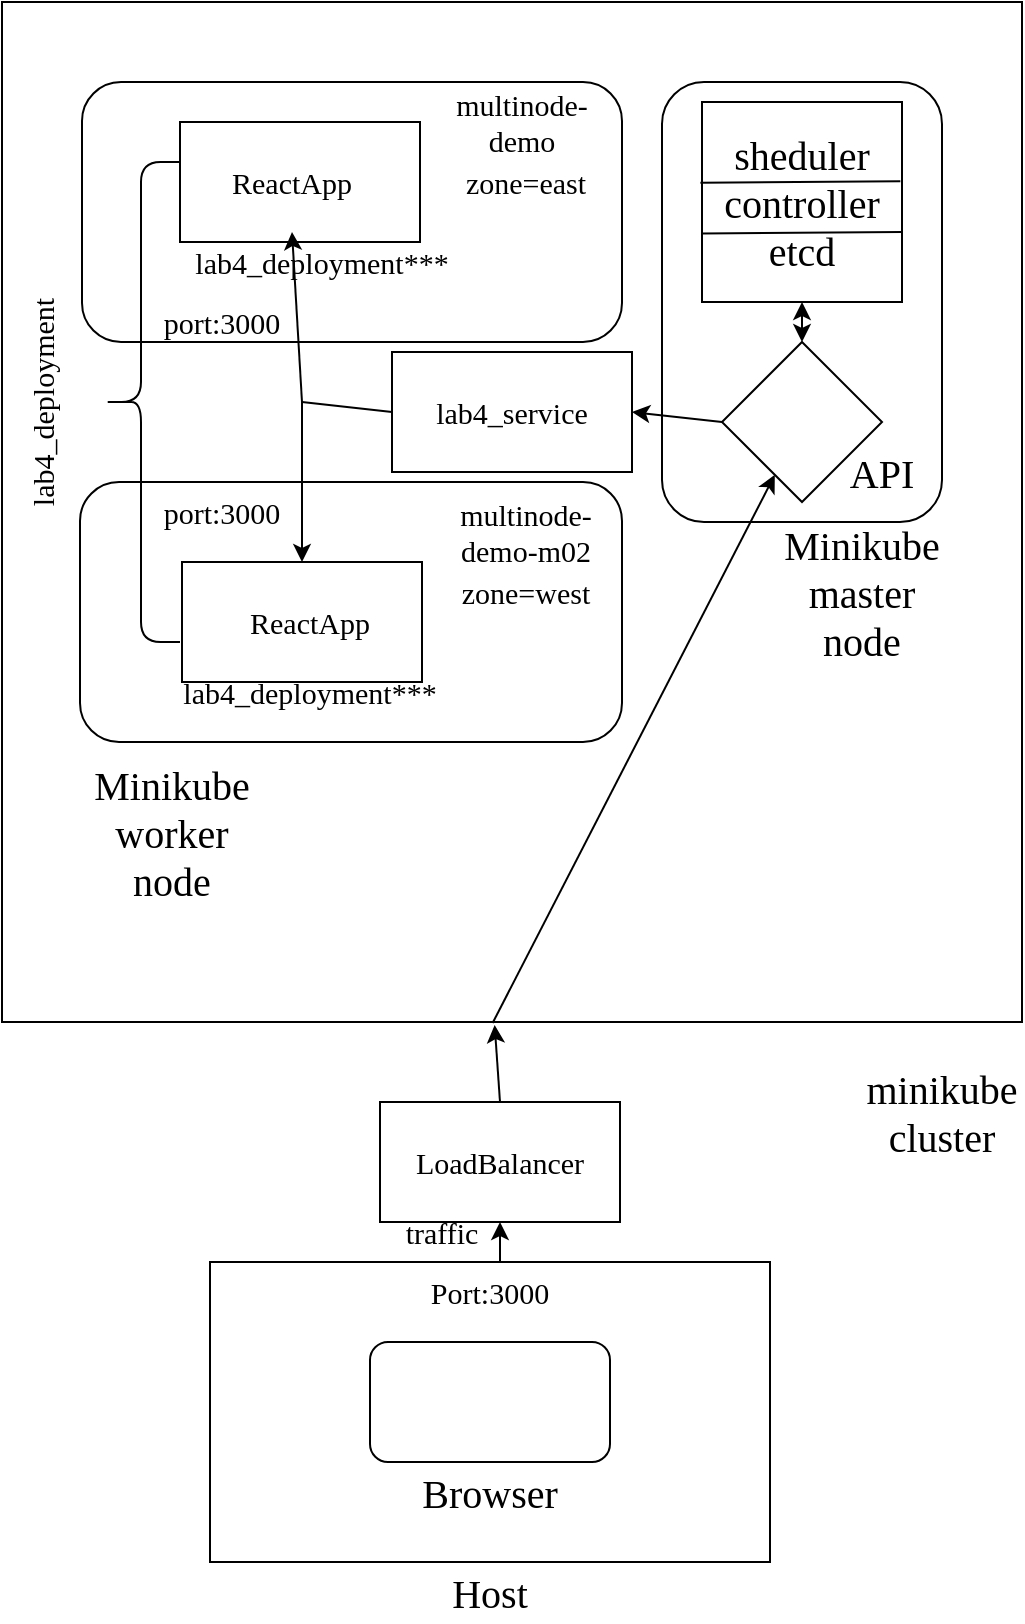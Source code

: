 <mxfile version="20.7.4" type="device"><diagram id="nDbbnNNauu_-PaAUMu-X" name="Страница 1"><mxGraphModel dx="1434" dy="1942" grid="1" gridSize="10" guides="1" tooltips="1" connect="1" arrows="1" fold="1" page="1" pageScale="1" pageWidth="827" pageHeight="1169" math="0" shadow="0"><root><mxCell id="0"/><mxCell id="1" parent="0"/><mxCell id="YRIsYIGgqFPjhDVwP6th-1" value="" style="rounded=0;whiteSpace=wrap;html=1;" vertex="1" parent="1"><mxGeometry x="274" y="530" width="280" height="150" as="geometry"/></mxCell><mxCell id="YRIsYIGgqFPjhDVwP6th-2" value="&lt;font face=&quot;Comic Sans MS&quot; style=&quot;font-size: 20px;&quot;&gt;Host&lt;/font&gt;" style="text;html=1;strokeColor=none;fillColor=none;align=center;verticalAlign=middle;whiteSpace=wrap;rounded=0;" vertex="1" parent="1"><mxGeometry x="384" y="680" width="60" height="30" as="geometry"/></mxCell><mxCell id="YRIsYIGgqFPjhDVwP6th-4" value="" style="rounded=1;whiteSpace=wrap;html=1;fontFamily=Comic Sans MS;fontSize=20;" vertex="1" parent="1"><mxGeometry x="354" y="570" width="120" height="60" as="geometry"/></mxCell><mxCell id="YRIsYIGgqFPjhDVwP6th-5" value="Browser" style="text;html=1;strokeColor=none;fillColor=none;align=center;verticalAlign=middle;whiteSpace=wrap;rounded=0;fontFamily=Comic Sans MS;fontSize=20;" vertex="1" parent="1"><mxGeometry x="384" y="630" width="60" height="30" as="geometry"/></mxCell><mxCell id="YRIsYIGgqFPjhDVwP6th-6" value="" style="whiteSpace=wrap;html=1;aspect=fixed;fontFamily=Comic Sans MS;fontSize=20;" vertex="1" parent="1"><mxGeometry x="170" y="-100" width="510" height="510" as="geometry"/></mxCell><mxCell id="YRIsYIGgqFPjhDVwP6th-7" value="minikube cluster" style="text;html=1;strokeColor=none;fillColor=none;align=center;verticalAlign=middle;whiteSpace=wrap;rounded=0;fontFamily=Comic Sans MS;fontSize=20;" vertex="1" parent="1"><mxGeometry x="610" y="440" width="60" height="30" as="geometry"/></mxCell><mxCell id="YRIsYIGgqFPjhDVwP6th-10" value="" style="rounded=1;whiteSpace=wrap;html=1;fontFamily=Comic Sans MS;fontSize=20;" vertex="1" parent="1"><mxGeometry x="210" y="-60" width="270" height="130" as="geometry"/></mxCell><mxCell id="YRIsYIGgqFPjhDVwP6th-11" value="" style="rounded=1;whiteSpace=wrap;html=1;fontFamily=Comic Sans MS;fontSize=20;" vertex="1" parent="1"><mxGeometry x="500" y="-60" width="140" height="220" as="geometry"/></mxCell><mxCell id="YRIsYIGgqFPjhDVwP6th-12" value="Minikube worker node" style="text;html=1;strokeColor=none;fillColor=none;align=center;verticalAlign=middle;whiteSpace=wrap;rounded=0;fontFamily=Comic Sans MS;fontSize=20;" vertex="1" parent="1"><mxGeometry x="225" y="300" width="60" height="30" as="geometry"/></mxCell><mxCell id="YRIsYIGgqFPjhDVwP6th-13" value="Minikube master node" style="text;html=1;strokeColor=none;fillColor=none;align=center;verticalAlign=middle;whiteSpace=wrap;rounded=0;fontFamily=Comic Sans MS;fontSize=20;" vertex="1" parent="1"><mxGeometry x="570" y="180" width="60" height="30" as="geometry"/></mxCell><mxCell id="YRIsYIGgqFPjhDVwP6th-15" value="" style="rounded=0;whiteSpace=wrap;html=1;fontFamily=Comic Sans MS;fontSize=20;" vertex="1" parent="1"><mxGeometry x="259" y="-40" width="120" height="60" as="geometry"/></mxCell><mxCell id="YRIsYIGgqFPjhDVwP6th-17" value="" style="rhombus;whiteSpace=wrap;html=1;fontFamily=Comic Sans MS;fontSize=20;" vertex="1" parent="1"><mxGeometry x="530" y="70" width="80" height="80" as="geometry"/></mxCell><mxCell id="YRIsYIGgqFPjhDVwP6th-18" value="API" style="text;html=1;strokeColor=none;fillColor=none;align=center;verticalAlign=middle;whiteSpace=wrap;rounded=0;fontFamily=Comic Sans MS;fontSize=20;" vertex="1" parent="1"><mxGeometry x="580" y="120" width="60" height="30" as="geometry"/></mxCell><mxCell id="YRIsYIGgqFPjhDVwP6th-19" value="" style="endArrow=classic;html=1;rounded=0;fontFamily=Comic Sans MS;fontSize=20;exitX=0.481;exitY=1.001;exitDx=0;exitDy=0;exitPerimeter=0;" edge="1" parent="1" source="YRIsYIGgqFPjhDVwP6th-6" target="YRIsYIGgqFPjhDVwP6th-17"><mxGeometry width="50" height="50" relative="1" as="geometry"><mxPoint x="390" y="260" as="sourcePoint"/><mxPoint x="440" y="210" as="targetPoint"/></mxGeometry></mxCell><mxCell id="YRIsYIGgqFPjhDVwP6th-23" value="" style="whiteSpace=wrap;html=1;aspect=fixed;fontFamily=Comic Sans MS;fontSize=20;" vertex="1" parent="1"><mxGeometry x="520" y="-50" width="100" height="100" as="geometry"/></mxCell><mxCell id="YRIsYIGgqFPjhDVwP6th-24" value="sheduler&lt;br&gt;controller&lt;br&gt;etcd" style="text;html=1;strokeColor=none;fillColor=none;align=center;verticalAlign=middle;whiteSpace=wrap;rounded=0;fontFamily=Comic Sans MS;fontSize=20;" vertex="1" parent="1"><mxGeometry x="540" y="-15" width="60" height="30" as="geometry"/></mxCell><mxCell id="YRIsYIGgqFPjhDVwP6th-25" value="" style="endArrow=none;html=1;rounded=0;fontFamily=Comic Sans MS;fontSize=20;entryX=-0.008;entryY=0.404;entryDx=0;entryDy=0;entryPerimeter=0;exitX=0.992;exitY=0.396;exitDx=0;exitDy=0;exitPerimeter=0;" edge="1" parent="1" source="YRIsYIGgqFPjhDVwP6th-23" target="YRIsYIGgqFPjhDVwP6th-23"><mxGeometry width="50" height="50" relative="1" as="geometry"><mxPoint x="390" y="110" as="sourcePoint"/><mxPoint x="440" y="60" as="targetPoint"/></mxGeometry></mxCell><mxCell id="YRIsYIGgqFPjhDVwP6th-26" value="" style="endArrow=none;html=1;rounded=0;fontFamily=Comic Sans MS;fontSize=20;entryX=-0.008;entryY=0.404;entryDx=0;entryDy=0;entryPerimeter=0;exitX=0.992;exitY=0.396;exitDx=0;exitDy=0;exitPerimeter=0;" edge="1" parent="1"><mxGeometry width="50" height="50" relative="1" as="geometry"><mxPoint x="620" y="15.0" as="sourcePoint"/><mxPoint x="520" y="15.8" as="targetPoint"/></mxGeometry></mxCell><mxCell id="YRIsYIGgqFPjhDVwP6th-49" style="edgeStyle=orthogonalEdgeStyle;rounded=0;orthogonalLoop=1;jettySize=auto;html=1;exitX=0.5;exitY=0;exitDx=0;exitDy=0;entryX=0.5;entryY=1;entryDx=0;entryDy=0;fontFamily=Comic Sans MS;fontSize=15;" edge="1" parent="1" source="YRIsYIGgqFPjhDVwP6th-34" target="YRIsYIGgqFPjhDVwP6th-46"><mxGeometry relative="1" as="geometry"/></mxCell><mxCell id="YRIsYIGgqFPjhDVwP6th-34" value="Port:3000" style="text;html=1;strokeColor=none;fillColor=none;align=center;verticalAlign=middle;whiteSpace=wrap;rounded=0;fontFamily=Comic Sans MS;fontSize=15;" vertex="1" parent="1"><mxGeometry x="384" y="530" width="60" height="30" as="geometry"/></mxCell><mxCell id="YRIsYIGgqFPjhDVwP6th-45" value="port:3000" style="text;html=1;strokeColor=none;fillColor=none;align=center;verticalAlign=middle;whiteSpace=wrap;rounded=0;fontFamily=Comic Sans MS;fontSize=15;" vertex="1" parent="1"><mxGeometry x="250" y="45" width="60" height="30" as="geometry"/></mxCell><mxCell id="YRIsYIGgqFPjhDVwP6th-46" value="" style="rounded=0;whiteSpace=wrap;html=1;fontFamily=Comic Sans MS;fontSize=15;" vertex="1" parent="1"><mxGeometry x="359" y="450" width="120" height="60" as="geometry"/></mxCell><mxCell id="YRIsYIGgqFPjhDVwP6th-47" value="LoadBalancer" style="text;html=1;strokeColor=none;fillColor=none;align=center;verticalAlign=middle;whiteSpace=wrap;rounded=0;fontFamily=Comic Sans MS;fontSize=15;" vertex="1" parent="1"><mxGeometry x="389" y="465" width="60" height="30" as="geometry"/></mxCell><mxCell id="YRIsYIGgqFPjhDVwP6th-56" value="" style="endArrow=classic;html=1;rounded=0;fontFamily=Comic Sans MS;fontSize=15;exitX=0.5;exitY=0;exitDx=0;exitDy=0;entryX=0.483;entryY=1.003;entryDx=0;entryDy=0;entryPerimeter=0;" edge="1" parent="1" source="YRIsYIGgqFPjhDVwP6th-46" target="YRIsYIGgqFPjhDVwP6th-6"><mxGeometry width="50" height="50" relative="1" as="geometry"><mxPoint x="340" y="330" as="sourcePoint"/><mxPoint x="390" y="280" as="targetPoint"/></mxGeometry></mxCell><mxCell id="YRIsYIGgqFPjhDVwP6th-58" value="ReactApp" style="text;html=1;strokeColor=none;fillColor=none;align=center;verticalAlign=middle;whiteSpace=wrap;rounded=0;fontFamily=Comic Sans MS;fontSize=15;" vertex="1" parent="1"><mxGeometry x="285" y="-25" width="60" height="30" as="geometry"/></mxCell><mxCell id="YRIsYIGgqFPjhDVwP6th-59" value="traffic" style="text;html=1;strokeColor=none;fillColor=none;align=center;verticalAlign=middle;whiteSpace=wrap;rounded=0;fontFamily=Comic Sans MS;fontSize=15;" vertex="1" parent="1"><mxGeometry x="360" y="500" width="60" height="30" as="geometry"/></mxCell><mxCell id="YRIsYIGgqFPjhDVwP6th-60" value="" style="endArrow=classic;startArrow=classic;html=1;rounded=0;fontFamily=Comic Sans MS;fontSize=15;entryX=0.5;entryY=1;entryDx=0;entryDy=0;exitX=0.5;exitY=0;exitDx=0;exitDy=0;" edge="1" parent="1" source="YRIsYIGgqFPjhDVwP6th-17" target="YRIsYIGgqFPjhDVwP6th-23"><mxGeometry width="50" height="50" relative="1" as="geometry"><mxPoint x="340" y="210" as="sourcePoint"/><mxPoint x="390" y="160" as="targetPoint"/></mxGeometry></mxCell><mxCell id="YRIsYIGgqFPjhDVwP6th-63" value="lab4_deployment" style="text;html=1;strokeColor=none;fillColor=none;align=center;verticalAlign=middle;whiteSpace=wrap;rounded=0;fontFamily=Comic Sans MS;fontSize=15;rotation=-90;" vertex="1" parent="1"><mxGeometry x="160" y="85" width="60" height="30" as="geometry"/></mxCell><mxCell id="YRIsYIGgqFPjhDVwP6th-75" value="" style="rounded=1;whiteSpace=wrap;html=1;fontFamily=Comic Sans MS;fontSize=20;" vertex="1" parent="1"><mxGeometry x="209" y="140" width="271" height="130" as="geometry"/></mxCell><mxCell id="YRIsYIGgqFPjhDVwP6th-37" value="" style="rounded=0;whiteSpace=wrap;html=1;fontFamily=Comic Sans MS;fontSize=20;" vertex="1" parent="1"><mxGeometry x="260" y="180" width="120" height="60" as="geometry"/></mxCell><mxCell id="YRIsYIGgqFPjhDVwP6th-62" value="" style="shape=curlyBracket;whiteSpace=wrap;html=1;rounded=1;labelPosition=left;verticalLabelPosition=middle;align=right;verticalAlign=middle;fontFamily=Comic Sans MS;fontSize=15;" vertex="1" parent="1"><mxGeometry x="220" y="-20" width="39" height="240" as="geometry"/></mxCell><mxCell id="YRIsYIGgqFPjhDVwP6th-44" value="port:3000" style="text;html=1;strokeColor=none;fillColor=none;align=center;verticalAlign=middle;whiteSpace=wrap;rounded=0;fontFamily=Comic Sans MS;fontSize=15;" vertex="1" parent="1"><mxGeometry x="250" y="140" width="60" height="30" as="geometry"/></mxCell><mxCell id="YRIsYIGgqFPjhDVwP6th-57" value="ReactApp" style="text;html=1;strokeColor=none;fillColor=none;align=center;verticalAlign=middle;whiteSpace=wrap;rounded=0;fontFamily=Comic Sans MS;fontSize=15;" vertex="1" parent="1"><mxGeometry x="294" y="195" width="60" height="30" as="geometry"/></mxCell><mxCell id="YRIsYIGgqFPjhDVwP6th-77" value="lab4_deployment***" style="text;html=1;strokeColor=none;fillColor=none;align=center;verticalAlign=middle;whiteSpace=wrap;rounded=0;fontFamily=Comic Sans MS;fontSize=15;" vertex="1" parent="1"><mxGeometry x="294" y="230" width="60" height="30" as="geometry"/></mxCell><mxCell id="YRIsYIGgqFPjhDVwP6th-78" value="lab4_deployment***" style="text;html=1;strokeColor=none;fillColor=none;align=center;verticalAlign=middle;whiteSpace=wrap;rounded=0;fontFamily=Comic Sans MS;fontSize=15;" vertex="1" parent="1"><mxGeometry x="300" y="15" width="60" height="30" as="geometry"/></mxCell><mxCell id="YRIsYIGgqFPjhDVwP6th-80" value="multinode-demo" style="text;html=1;strokeColor=none;fillColor=none;align=center;verticalAlign=middle;whiteSpace=wrap;rounded=0;fontFamily=Comic Sans MS;fontSize=15;" vertex="1" parent="1"><mxGeometry x="400" y="-55" width="60" height="30" as="geometry"/></mxCell><mxCell id="YRIsYIGgqFPjhDVwP6th-81" value="multinode-demo-m02" style="text;html=1;strokeColor=none;fillColor=none;align=center;verticalAlign=middle;whiteSpace=wrap;rounded=0;fontFamily=Comic Sans MS;fontSize=15;" vertex="1" parent="1"><mxGeometry x="384" y="150" width="96" height="30" as="geometry"/></mxCell><mxCell id="YRIsYIGgqFPjhDVwP6th-82" value="zone=east" style="text;html=1;strokeColor=none;fillColor=none;align=center;verticalAlign=middle;whiteSpace=wrap;rounded=0;fontFamily=Comic Sans MS;fontSize=15;" vertex="1" parent="1"><mxGeometry x="402" y="-25" width="60" height="30" as="geometry"/></mxCell><mxCell id="YRIsYIGgqFPjhDVwP6th-83" value="zone=west" style="text;html=1;strokeColor=none;fillColor=none;align=center;verticalAlign=middle;whiteSpace=wrap;rounded=0;fontFamily=Comic Sans MS;fontSize=15;" vertex="1" parent="1"><mxGeometry x="402" y="180" width="60" height="30" as="geometry"/></mxCell><mxCell id="YRIsYIGgqFPjhDVwP6th-84" value="" style="rounded=0;whiteSpace=wrap;html=1;fontFamily=Comic Sans MS;fontSize=15;" vertex="1" parent="1"><mxGeometry x="365" y="75" width="120" height="60" as="geometry"/></mxCell><mxCell id="YRIsYIGgqFPjhDVwP6th-87" value="lab4_service" style="text;html=1;strokeColor=none;fillColor=none;align=center;verticalAlign=middle;whiteSpace=wrap;rounded=0;fontFamily=Comic Sans MS;fontSize=15;" vertex="1" parent="1"><mxGeometry x="395" y="90" width="60" height="30" as="geometry"/></mxCell><mxCell id="YRIsYIGgqFPjhDVwP6th-89" value="" style="endArrow=classic;html=1;rounded=0;fontFamily=Comic Sans MS;fontSize=15;entryX=1;entryY=0.5;entryDx=0;entryDy=0;exitX=0;exitY=0.5;exitDx=0;exitDy=0;" edge="1" parent="1" source="YRIsYIGgqFPjhDVwP6th-17" target="YRIsYIGgqFPjhDVwP6th-84"><mxGeometry width="50" height="50" relative="1" as="geometry"><mxPoint x="320" y="280" as="sourcePoint"/><mxPoint x="370" y="230" as="targetPoint"/></mxGeometry></mxCell><mxCell id="YRIsYIGgqFPjhDVwP6th-92" value="" style="endArrow=classic;html=1;rounded=0;fontFamily=Comic Sans MS;fontSize=15;entryX=0.25;entryY=0;entryDx=0;entryDy=0;" edge="1" parent="1" target="YRIsYIGgqFPjhDVwP6th-78"><mxGeometry width="50" height="50" relative="1" as="geometry"><mxPoint x="320" y="100" as="sourcePoint"/><mxPoint x="370" y="230" as="targetPoint"/></mxGeometry></mxCell><mxCell id="YRIsYIGgqFPjhDVwP6th-93" value="" style="endArrow=classic;html=1;rounded=0;fontFamily=Comic Sans MS;fontSize=15;entryX=0.5;entryY=0;entryDx=0;entryDy=0;" edge="1" parent="1" target="YRIsYIGgqFPjhDVwP6th-37"><mxGeometry width="50" height="50" relative="1" as="geometry"><mxPoint x="320" y="100" as="sourcePoint"/><mxPoint x="370" y="230" as="targetPoint"/></mxGeometry></mxCell><mxCell id="YRIsYIGgqFPjhDVwP6th-94" value="" style="endArrow=none;html=1;rounded=0;fontFamily=Comic Sans MS;fontSize=15;entryX=0;entryY=0.5;entryDx=0;entryDy=0;" edge="1" parent="1" target="YRIsYIGgqFPjhDVwP6th-84"><mxGeometry width="50" height="50" relative="1" as="geometry"><mxPoint x="320" y="100" as="sourcePoint"/><mxPoint x="370" y="230" as="targetPoint"/></mxGeometry></mxCell></root></mxGraphModel></diagram></mxfile>